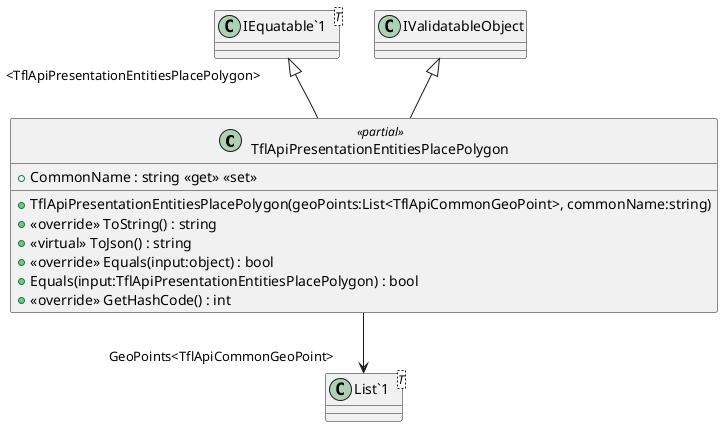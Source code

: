 @startuml
class TflApiPresentationEntitiesPlacePolygon <<partial>> {
    + TflApiPresentationEntitiesPlacePolygon(geoPoints:List<TflApiCommonGeoPoint>, commonName:string)
    + CommonName : string <<get>> <<set>>
    + <<override>> ToString() : string
    + <<virtual>> ToJson() : string
    + <<override>> Equals(input:object) : bool
    + Equals(input:TflApiPresentationEntitiesPlacePolygon) : bool
    + <<override>> GetHashCode() : int
}
class "IEquatable`1"<T> {
}
class "List`1"<T> {
}
"IEquatable`1" "<TflApiPresentationEntitiesPlacePolygon>" <|-- TflApiPresentationEntitiesPlacePolygon
IValidatableObject <|-- TflApiPresentationEntitiesPlacePolygon
TflApiPresentationEntitiesPlacePolygon --> "GeoPoints<TflApiCommonGeoPoint>" "List`1"
@enduml
